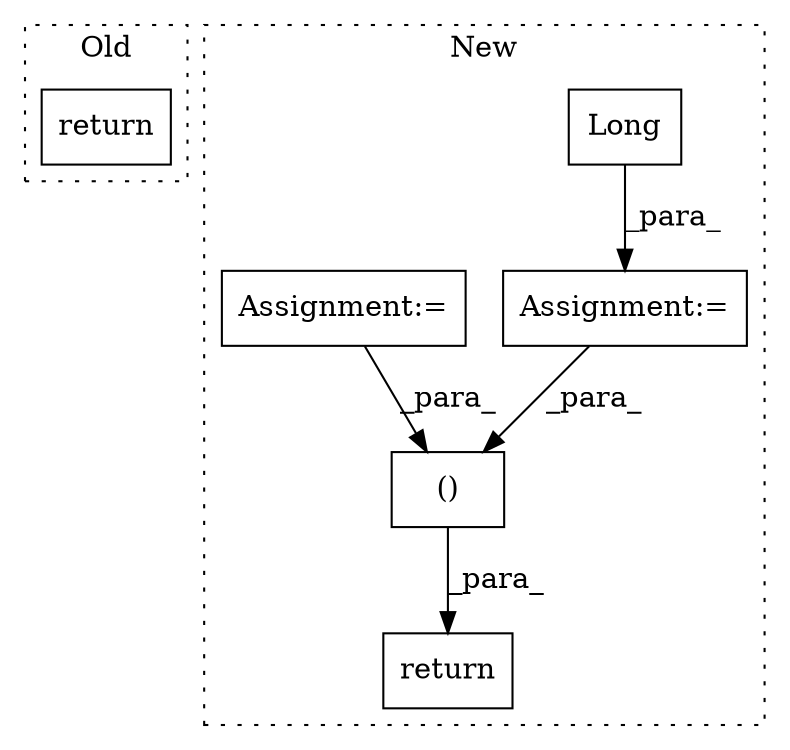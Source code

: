 digraph G {
subgraph cluster0 {
1 [label="return" a="41" s="7819" l="7" shape="box"];
label = "Old";
style="dotted";
}
subgraph cluster1 {
2 [label="Long" a="32" s="9157" l="6" shape="box"];
3 [label="return" a="41" s="9267" l="12" shape="box"];
4 [label="Assignment:=" a="7" s="8925" l="14" shape="box"];
5 [label="Assignment:=" a="7" s="9117" l="1" shape="box"];
6 [label="()" a="106" s="9279" l="76" shape="box"];
label = "New";
style="dotted";
}
2 -> 5 [label="_para_"];
4 -> 6 [label="_para_"];
5 -> 6 [label="_para_"];
6 -> 3 [label="_para_"];
}